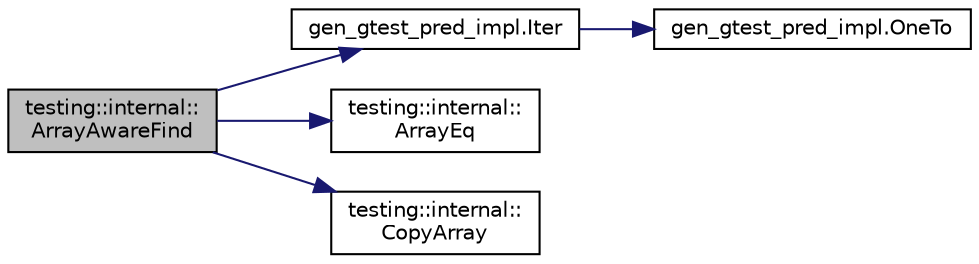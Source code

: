 digraph "testing::internal::ArrayAwareFind"
{
  edge [fontname="Helvetica",fontsize="10",labelfontname="Helvetica",labelfontsize="10"];
  node [fontname="Helvetica",fontsize="10",shape=record];
  rankdir="LR";
  Node137 [label="testing::internal::\lArrayAwareFind",height=0.2,width=0.4,color="black", fillcolor="grey75", style="filled", fontcolor="black"];
  Node137 -> Node138 [color="midnightblue",fontsize="10",style="solid",fontname="Helvetica"];
  Node138 [label="gen_gtest_pred_impl.Iter",height=0.2,width=0.4,color="black", fillcolor="white", style="filled",URL="$d0/db7/namespacegen__gtest__pred__impl.html#ac016218b7c9437d1d5ac85c574c83069"];
  Node138 -> Node139 [color="midnightblue",fontsize="10",style="solid",fontname="Helvetica"];
  Node139 [label="gen_gtest_pred_impl.OneTo",height=0.2,width=0.4,color="black", fillcolor="white", style="filled",URL="$d0/db7/namespacegen__gtest__pred__impl.html#a7920598d51c9dded76a4ef9ffde339e4"];
  Node137 -> Node140 [color="midnightblue",fontsize="10",style="solid",fontname="Helvetica"];
  Node140 [label="testing::internal::\lArrayEq",height=0.2,width=0.4,color="black", fillcolor="white", style="filled",URL="$d0/da7/namespacetesting_1_1internal.html#a5cb6f81ee827130024261121c742b26c"];
  Node137 -> Node141 [color="midnightblue",fontsize="10",style="solid",fontname="Helvetica"];
  Node141 [label="testing::internal::\lCopyArray",height=0.2,width=0.4,color="black", fillcolor="white", style="filled",URL="$d0/da7/namespacetesting_1_1internal.html#a1e7ae855686720615dcd5754c8181c62"];
}
